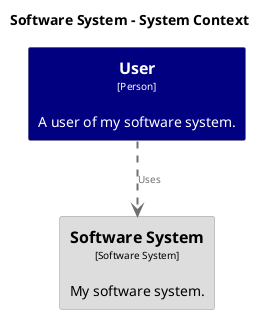 @startuml
set separator none
title Software System - System Context

top to bottom direction

skinparam {
  arrowFontSize 10
  defaultTextAlignment center
  wrapWidth 200
  maxMessageSize 100
  }

hide stereotype

skinparam rectangle<<SoftwareSystem>> {
  BackgroundColor #dddddd
  FontColor #000000
  BorderColor #9a9a9a
  shadowing false
}
skinparam rectangle<<User>> {
  BackgroundColor #000080
  FontColor #ffffff
  BorderColor #9a9a9a
  shadowing false
}

rectangle "==User\n<size:10>[Person]</size>\n\nA user of my software system." <<User>> as User
rectangle "==Software System\n<size:10>[Software System]</size>\n\nMy software system." <<SoftwareSystem>> as SoftwareSystem

User .[#707070,thickness=2].> SoftwareSystem : "<color:#707070>Uses"
@enduml